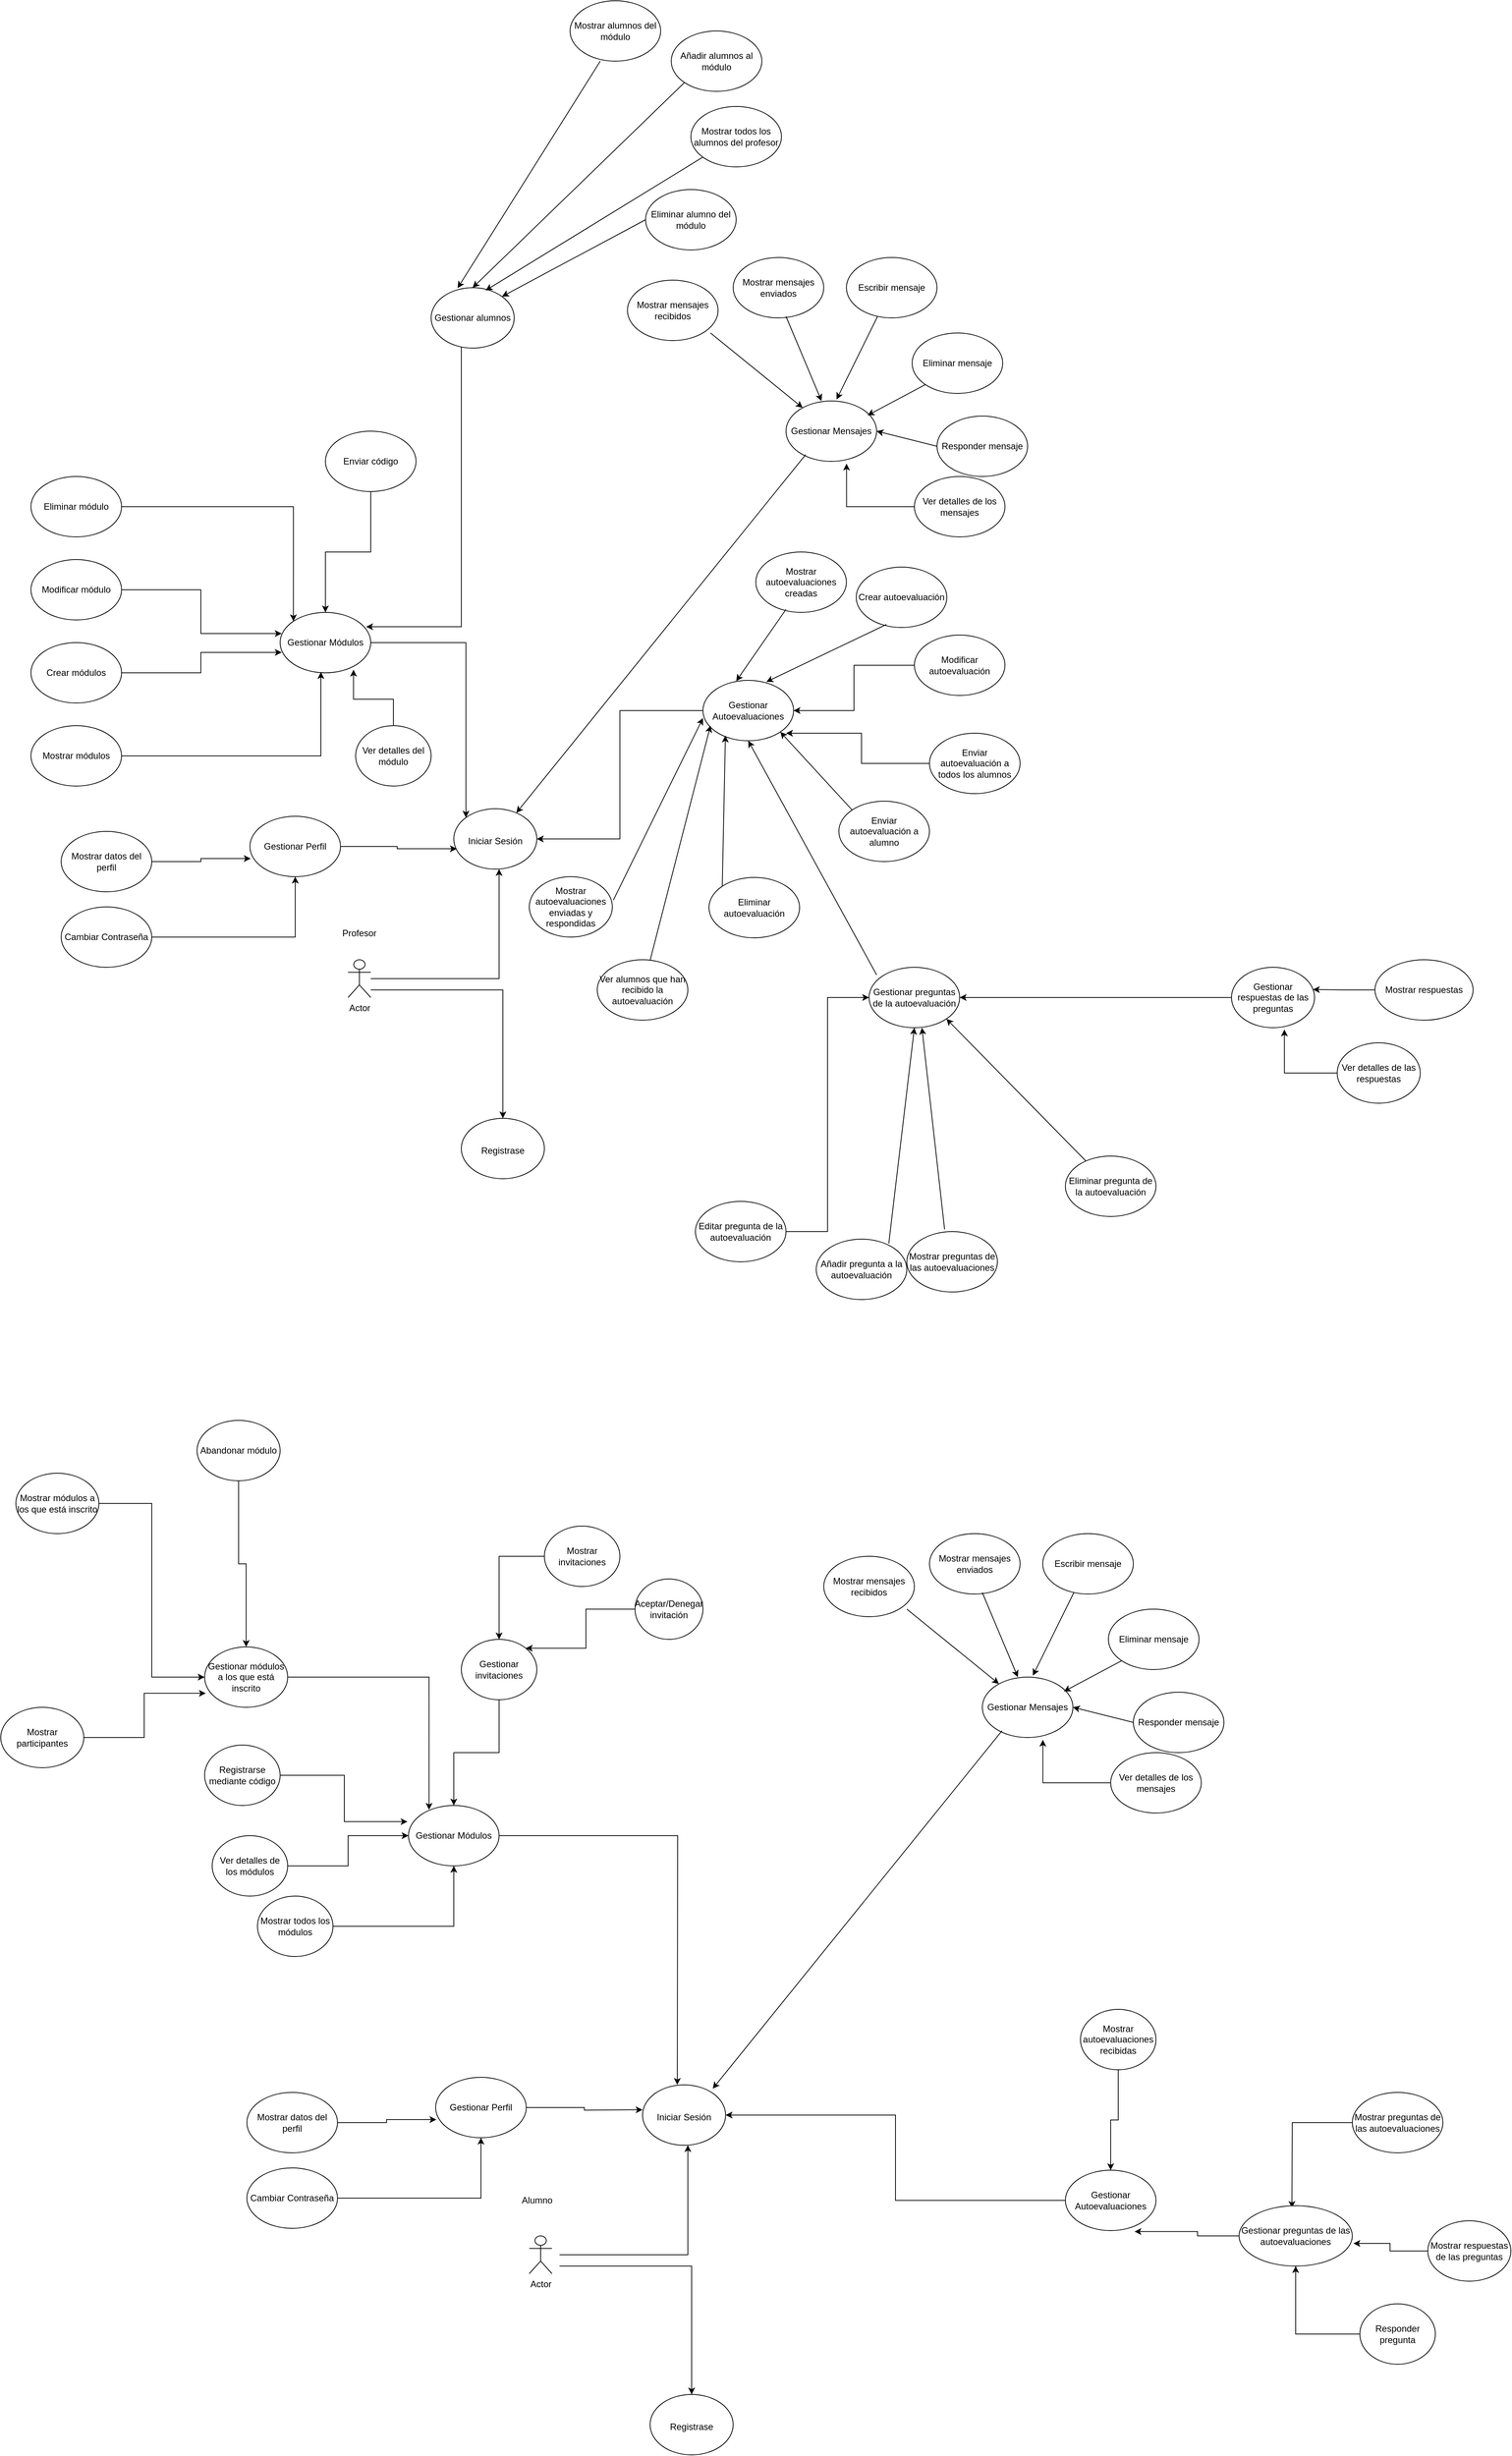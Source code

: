 <mxfile version="24.4.0" type="device">
  <diagram name="Página-1" id="wnYJ-wz7z2LEJy_tzY_x">
    <mxGraphModel dx="2827" dy="3332" grid="1" gridSize="10" guides="1" tooltips="1" connect="1" arrows="1" fold="1" page="1" pageScale="1" pageWidth="827" pageHeight="1169" math="0" shadow="0">
      <root>
        <mxCell id="0" />
        <mxCell id="1" parent="0" />
        <mxCell id="pSl_JSt68XNWuDzOh85v-12" value="" style="edgeStyle=orthogonalEdgeStyle;rounded=0;orthogonalLoop=1;jettySize=auto;html=1;" edge="1" parent="1" source="pSl_JSt68XNWuDzOh85v-1" target="pSl_JSt68XNWuDzOh85v-11">
          <mxGeometry relative="1" as="geometry">
            <Array as="points">
              <mxPoint x="285" y="370" />
            </Array>
          </mxGeometry>
        </mxCell>
        <mxCell id="pSl_JSt68XNWuDzOh85v-14" value="" style="edgeStyle=orthogonalEdgeStyle;rounded=0;orthogonalLoop=1;jettySize=auto;html=1;" edge="1" parent="1" source="pSl_JSt68XNWuDzOh85v-1" target="pSl_JSt68XNWuDzOh85v-13">
          <mxGeometry relative="1" as="geometry">
            <Array as="points">
              <mxPoint x="280" y="355" />
            </Array>
          </mxGeometry>
        </mxCell>
        <mxCell id="pSl_JSt68XNWuDzOh85v-1" value="Actor" style="shape=umlActor;verticalLabelPosition=bottom;verticalAlign=top;html=1;outlineConnect=0;movable=1;resizable=1;rotatable=1;deletable=1;editable=1;locked=0;connectable=1;" vertex="1" parent="1">
          <mxGeometry x="80" y="330" width="30" height="50" as="geometry" />
        </mxCell>
        <mxCell id="pSl_JSt68XNWuDzOh85v-8" value="Profesor" style="text;html=1;align=center;verticalAlign=middle;whiteSpace=wrap;rounded=0;" vertex="1" parent="1">
          <mxGeometry x="65" y="280" width="60" height="30" as="geometry" />
        </mxCell>
        <mxCell id="pSl_JSt68XNWuDzOh85v-11" value="&lt;div&gt;&lt;br&gt;&lt;/div&gt;&lt;div&gt;&lt;br&gt;&lt;/div&gt;Registrase" style="ellipse;whiteSpace=wrap;html=1;verticalAlign=top;resizable=1;" vertex="1" parent="1">
          <mxGeometry x="230" y="540" width="110" height="80" as="geometry" />
        </mxCell>
        <mxCell id="pSl_JSt68XNWuDzOh85v-13" value="&lt;div&gt;&lt;br&gt;&lt;/div&gt;&lt;div&gt;&lt;br&gt;&lt;/div&gt;Iniciar Sesión" style="ellipse;whiteSpace=wrap;html=1;verticalAlign=top;resizable=1;" vertex="1" parent="1">
          <mxGeometry x="220" y="130" width="110" height="80" as="geometry" />
        </mxCell>
        <mxCell id="pSl_JSt68XNWuDzOh85v-15" value="Gestionar Perfil" style="ellipse;whiteSpace=wrap;html=1;" vertex="1" parent="1">
          <mxGeometry x="-50" y="140" width="120" height="80" as="geometry" />
        </mxCell>
        <mxCell id="pSl_JSt68XNWuDzOh85v-16" style="edgeStyle=orthogonalEdgeStyle;rounded=0;orthogonalLoop=1;jettySize=auto;html=1;entryX=0.036;entryY=0.663;entryDx=0;entryDy=0;entryPerimeter=0;" edge="1" parent="1" source="pSl_JSt68XNWuDzOh85v-15" target="pSl_JSt68XNWuDzOh85v-13">
          <mxGeometry relative="1" as="geometry" />
        </mxCell>
        <mxCell id="pSl_JSt68XNWuDzOh85v-18" style="edgeStyle=orthogonalEdgeStyle;rounded=0;orthogonalLoop=1;jettySize=auto;html=1;entryX=0;entryY=0;entryDx=0;entryDy=0;" edge="1" parent="1" source="pSl_JSt68XNWuDzOh85v-17" target="pSl_JSt68XNWuDzOh85v-13">
          <mxGeometry relative="1" as="geometry" />
        </mxCell>
        <mxCell id="pSl_JSt68XNWuDzOh85v-17" value="Gestionar Módulos" style="ellipse;whiteSpace=wrap;html=1;" vertex="1" parent="1">
          <mxGeometry x="-10" y="-130" width="120" height="80" as="geometry" />
        </mxCell>
        <mxCell id="pSl_JSt68XNWuDzOh85v-19" value="Gestionar Mensajes" style="ellipse;whiteSpace=wrap;html=1;" vertex="1" parent="1">
          <mxGeometry x="660" y="-410" width="120" height="80" as="geometry" />
        </mxCell>
        <mxCell id="pSl_JSt68XNWuDzOh85v-22" style="edgeStyle=orthogonalEdgeStyle;rounded=0;orthogonalLoop=1;jettySize=auto;html=1;entryX=1;entryY=0.5;entryDx=0;entryDy=0;exitX=0;exitY=0.5;exitDx=0;exitDy=0;" edge="1" parent="1" source="pSl_JSt68XNWuDzOh85v-24" target="pSl_JSt68XNWuDzOh85v-13">
          <mxGeometry relative="1" as="geometry">
            <mxPoint x="540" y="5" as="sourcePoint" />
          </mxGeometry>
        </mxCell>
        <mxCell id="pSl_JSt68XNWuDzOh85v-24" value="Gestionar Autoevaluaciones" style="ellipse;whiteSpace=wrap;html=1;" vertex="1" parent="1">
          <mxGeometry x="550" y="-40" width="120" height="80" as="geometry" />
        </mxCell>
        <mxCell id="pSl_JSt68XNWuDzOh85v-26" style="edgeStyle=orthogonalEdgeStyle;rounded=0;orthogonalLoop=1;jettySize=auto;html=1;entryX=0.5;entryY=1;entryDx=0;entryDy=0;" edge="1" parent="1" source="pSl_JSt68XNWuDzOh85v-25" target="pSl_JSt68XNWuDzOh85v-15">
          <mxGeometry relative="1" as="geometry" />
        </mxCell>
        <mxCell id="pSl_JSt68XNWuDzOh85v-25" value="Cambiar Contraseña" style="ellipse;whiteSpace=wrap;html=1;" vertex="1" parent="1">
          <mxGeometry x="-300" y="260" width="120" height="80" as="geometry" />
        </mxCell>
        <mxCell id="pSl_JSt68XNWuDzOh85v-27" value="Mostrar módulos" style="ellipse;whiteSpace=wrap;html=1;" vertex="1" parent="1">
          <mxGeometry x="-340" y="20" width="120" height="80" as="geometry" />
        </mxCell>
        <mxCell id="pSl_JSt68XNWuDzOh85v-28" style="edgeStyle=orthogonalEdgeStyle;rounded=0;orthogonalLoop=1;jettySize=auto;html=1;entryX=0.45;entryY=0.988;entryDx=0;entryDy=0;entryPerimeter=0;" edge="1" parent="1" source="pSl_JSt68XNWuDzOh85v-27" target="pSl_JSt68XNWuDzOh85v-17">
          <mxGeometry relative="1" as="geometry" />
        </mxCell>
        <mxCell id="pSl_JSt68XNWuDzOh85v-29" value="Mostrar datos del perfil" style="ellipse;whiteSpace=wrap;html=1;" vertex="1" parent="1">
          <mxGeometry x="-300" y="160" width="120" height="80" as="geometry" />
        </mxCell>
        <mxCell id="pSl_JSt68XNWuDzOh85v-30" style="edgeStyle=orthogonalEdgeStyle;rounded=0;orthogonalLoop=1;jettySize=auto;html=1;entryX=0.008;entryY=0.7;entryDx=0;entryDy=0;entryPerimeter=0;" edge="1" parent="1" source="pSl_JSt68XNWuDzOh85v-29" target="pSl_JSt68XNWuDzOh85v-15">
          <mxGeometry relative="1" as="geometry" />
        </mxCell>
        <mxCell id="pSl_JSt68XNWuDzOh85v-31" value="Crear módulos" style="ellipse;whiteSpace=wrap;html=1;" vertex="1" parent="1">
          <mxGeometry x="-340" y="-90" width="120" height="80" as="geometry" />
        </mxCell>
        <mxCell id="pSl_JSt68XNWuDzOh85v-32" style="edgeStyle=orthogonalEdgeStyle;rounded=0;orthogonalLoop=1;jettySize=auto;html=1;entryX=0.017;entryY=0.663;entryDx=0;entryDy=0;entryPerimeter=0;" edge="1" parent="1" source="pSl_JSt68XNWuDzOh85v-31" target="pSl_JSt68XNWuDzOh85v-17">
          <mxGeometry relative="1" as="geometry" />
        </mxCell>
        <mxCell id="pSl_JSt68XNWuDzOh85v-33" value="Modificar módulo" style="ellipse;whiteSpace=wrap;html=1;" vertex="1" parent="1">
          <mxGeometry x="-340" y="-200" width="120" height="80" as="geometry" />
        </mxCell>
        <mxCell id="pSl_JSt68XNWuDzOh85v-34" style="edgeStyle=orthogonalEdgeStyle;rounded=0;orthogonalLoop=1;jettySize=auto;html=1;entryX=0.017;entryY=0.35;entryDx=0;entryDy=0;entryPerimeter=0;" edge="1" parent="1" source="pSl_JSt68XNWuDzOh85v-33" target="pSl_JSt68XNWuDzOh85v-17">
          <mxGeometry relative="1" as="geometry" />
        </mxCell>
        <mxCell id="pSl_JSt68XNWuDzOh85v-36" style="edgeStyle=orthogonalEdgeStyle;rounded=0;orthogonalLoop=1;jettySize=auto;html=1;entryX=0;entryY=0;entryDx=0;entryDy=0;" edge="1" parent="1" source="pSl_JSt68XNWuDzOh85v-35" target="pSl_JSt68XNWuDzOh85v-17">
          <mxGeometry relative="1" as="geometry" />
        </mxCell>
        <mxCell id="pSl_JSt68XNWuDzOh85v-35" value="Eliminar módulo" style="ellipse;whiteSpace=wrap;html=1;" vertex="1" parent="1">
          <mxGeometry x="-340" y="-310" width="120" height="80" as="geometry" />
        </mxCell>
        <mxCell id="pSl_JSt68XNWuDzOh85v-39" style="edgeStyle=orthogonalEdgeStyle;rounded=0;orthogonalLoop=1;jettySize=auto;html=1;" edge="1" parent="1" source="pSl_JSt68XNWuDzOh85v-37" target="pSl_JSt68XNWuDzOh85v-17">
          <mxGeometry relative="1" as="geometry" />
        </mxCell>
        <mxCell id="pSl_JSt68XNWuDzOh85v-37" value="Enviar código" style="ellipse;whiteSpace=wrap;html=1;" vertex="1" parent="1">
          <mxGeometry x="50" y="-370" width="120" height="80" as="geometry" />
        </mxCell>
        <mxCell id="pSl_JSt68XNWuDzOh85v-44" value="" style="endArrow=classic;html=1;rounded=0;exitX=0.217;exitY=0.888;exitDx=0;exitDy=0;exitPerimeter=0;" edge="1" parent="1" source="pSl_JSt68XNWuDzOh85v-19" target="pSl_JSt68XNWuDzOh85v-13">
          <mxGeometry width="50" height="50" relative="1" as="geometry">
            <mxPoint x="510" y="-210" as="sourcePoint" />
            <mxPoint x="560" y="-260" as="targetPoint" />
          </mxGeometry>
        </mxCell>
        <mxCell id="pSl_JSt68XNWuDzOh85v-50" value="Mostrar mensajes recibidos" style="ellipse;whiteSpace=wrap;html=1;" vertex="1" parent="1">
          <mxGeometry x="450" y="-570" width="120" height="80" as="geometry" />
        </mxCell>
        <mxCell id="pSl_JSt68XNWuDzOh85v-51" value="" style="endArrow=classic;html=1;rounded=0;exitX=0.917;exitY=0.875;exitDx=0;exitDy=0;exitPerimeter=0;" edge="1" parent="1" source="pSl_JSt68XNWuDzOh85v-50" target="pSl_JSt68XNWuDzOh85v-19">
          <mxGeometry width="50" height="50" relative="1" as="geometry">
            <mxPoint x="630" y="-420" as="sourcePoint" />
            <mxPoint x="680" y="-470" as="targetPoint" />
          </mxGeometry>
        </mxCell>
        <mxCell id="pSl_JSt68XNWuDzOh85v-52" value="Mostrar mensajes enviados" style="ellipse;whiteSpace=wrap;html=1;" vertex="1" parent="1">
          <mxGeometry x="590" y="-600" width="120" height="80" as="geometry" />
        </mxCell>
        <mxCell id="pSl_JSt68XNWuDzOh85v-53" value="" style="endArrow=classic;html=1;rounded=0;exitX=0.583;exitY=0.975;exitDx=0;exitDy=0;exitPerimeter=0;entryX=0.392;entryY=0;entryDx=0;entryDy=0;entryPerimeter=0;" edge="1" parent="1" source="pSl_JSt68XNWuDzOh85v-52" target="pSl_JSt68XNWuDzOh85v-19">
          <mxGeometry width="50" height="50" relative="1" as="geometry">
            <mxPoint x="680" y="-420" as="sourcePoint" />
            <mxPoint x="730" y="-470" as="targetPoint" />
          </mxGeometry>
        </mxCell>
        <mxCell id="pSl_JSt68XNWuDzOh85v-54" value="Escribir mensaje" style="ellipse;whiteSpace=wrap;html=1;" vertex="1" parent="1">
          <mxGeometry x="740" y="-600" width="120" height="80" as="geometry" />
        </mxCell>
        <mxCell id="pSl_JSt68XNWuDzOh85v-55" value="" style="endArrow=classic;html=1;rounded=0;entryX=0.558;entryY=-0.025;entryDx=0;entryDy=0;entryPerimeter=0;" edge="1" parent="1" source="pSl_JSt68XNWuDzOh85v-54" target="pSl_JSt68XNWuDzOh85v-19">
          <mxGeometry width="50" height="50" relative="1" as="geometry">
            <mxPoint x="750" y="-430" as="sourcePoint" />
            <mxPoint x="800" y="-480" as="targetPoint" />
          </mxGeometry>
        </mxCell>
        <mxCell id="pSl_JSt68XNWuDzOh85v-56" value="Eliminar mensaje" style="ellipse;whiteSpace=wrap;html=1;" vertex="1" parent="1">
          <mxGeometry x="827" y="-500" width="120" height="80" as="geometry" />
        </mxCell>
        <mxCell id="pSl_JSt68XNWuDzOh85v-57" value="" style="endArrow=classic;html=1;rounded=0;exitX=0;exitY=1;exitDx=0;exitDy=0;entryX=0.9;entryY=0.238;entryDx=0;entryDy=0;entryPerimeter=0;" edge="1" parent="1" source="pSl_JSt68XNWuDzOh85v-56" target="pSl_JSt68XNWuDzOh85v-19">
          <mxGeometry width="50" height="50" relative="1" as="geometry">
            <mxPoint x="820" y="-330" as="sourcePoint" />
            <mxPoint x="870" y="-380" as="targetPoint" />
          </mxGeometry>
        </mxCell>
        <mxCell id="pSl_JSt68XNWuDzOh85v-58" value="Responder mensaje" style="ellipse;whiteSpace=wrap;html=1;" vertex="1" parent="1">
          <mxGeometry x="860" y="-390" width="120" height="80" as="geometry" />
        </mxCell>
        <mxCell id="pSl_JSt68XNWuDzOh85v-59" value="" style="endArrow=classic;html=1;rounded=0;exitX=0;exitY=0.5;exitDx=0;exitDy=0;entryX=1;entryY=0.5;entryDx=0;entryDy=0;" edge="1" parent="1" source="pSl_JSt68XNWuDzOh85v-58" target="pSl_JSt68XNWuDzOh85v-19">
          <mxGeometry width="50" height="50" relative="1" as="geometry">
            <mxPoint x="780" y="-320" as="sourcePoint" />
            <mxPoint x="830" y="-370" as="targetPoint" />
          </mxGeometry>
        </mxCell>
        <mxCell id="pSl_JSt68XNWuDzOh85v-60" value="Mostrar autoevaluaciones creadas" style="ellipse;whiteSpace=wrap;html=1;" vertex="1" parent="1">
          <mxGeometry x="620" y="-210" width="120" height="80" as="geometry" />
        </mxCell>
        <mxCell id="pSl_JSt68XNWuDzOh85v-61" value="" style="endArrow=classic;html=1;rounded=0;exitX=0.333;exitY=0.95;exitDx=0;exitDy=0;exitPerimeter=0;entryX=0.367;entryY=0.013;entryDx=0;entryDy=0;entryPerimeter=0;" edge="1" parent="1" source="pSl_JSt68XNWuDzOh85v-60" target="pSl_JSt68XNWuDzOh85v-24">
          <mxGeometry width="50" height="50" relative="1" as="geometry">
            <mxPoint x="620" y="-40" as="sourcePoint" />
            <mxPoint x="670" y="-90" as="targetPoint" />
          </mxGeometry>
        </mxCell>
        <mxCell id="pSl_JSt68XNWuDzOh85v-62" value="Crear autoevaluación" style="ellipse;whiteSpace=wrap;html=1;" vertex="1" parent="1">
          <mxGeometry x="753" y="-190" width="120" height="80" as="geometry" />
        </mxCell>
        <mxCell id="pSl_JSt68XNWuDzOh85v-63" value="" style="endArrow=classic;html=1;rounded=0;exitX=0.333;exitY=0.95;exitDx=0;exitDy=0;exitPerimeter=0;entryX=0.7;entryY=0.025;entryDx=0;entryDy=0;entryPerimeter=0;" edge="1" parent="1" source="pSl_JSt68XNWuDzOh85v-62" target="pSl_JSt68XNWuDzOh85v-24">
          <mxGeometry width="50" height="50" relative="1" as="geometry">
            <mxPoint x="753" y="-20" as="sourcePoint" />
            <mxPoint x="727" y="-19" as="targetPoint" />
          </mxGeometry>
        </mxCell>
        <mxCell id="pSl_JSt68XNWuDzOh85v-81" style="edgeStyle=orthogonalEdgeStyle;rounded=0;orthogonalLoop=1;jettySize=auto;html=1;entryX=1;entryY=0.5;entryDx=0;entryDy=0;" edge="1" parent="1" source="pSl_JSt68XNWuDzOh85v-80" target="pSl_JSt68XNWuDzOh85v-24">
          <mxGeometry relative="1" as="geometry" />
        </mxCell>
        <mxCell id="pSl_JSt68XNWuDzOh85v-80" value="Modificar autoevaluación" style="ellipse;whiteSpace=wrap;html=1;" vertex="1" parent="1">
          <mxGeometry x="830" y="-100" width="120" height="80" as="geometry" />
        </mxCell>
        <mxCell id="pSl_JSt68XNWuDzOh85v-82" value="Enviar autoevaluación a todos los alumnos" style="ellipse;whiteSpace=wrap;html=1;" vertex="1" parent="1">
          <mxGeometry x="850" y="30" width="120" height="80" as="geometry" />
        </mxCell>
        <mxCell id="pSl_JSt68XNWuDzOh85v-83" style="edgeStyle=orthogonalEdgeStyle;rounded=0;orthogonalLoop=1;jettySize=auto;html=1;entryX=0.917;entryY=0.875;entryDx=0;entryDy=0;entryPerimeter=0;" edge="1" parent="1" source="pSl_JSt68XNWuDzOh85v-82" target="pSl_JSt68XNWuDzOh85v-24">
          <mxGeometry relative="1" as="geometry" />
        </mxCell>
        <mxCell id="pSl_JSt68XNWuDzOh85v-84" value="Enviar autoevaluación a alumno" style="ellipse;whiteSpace=wrap;html=1;" vertex="1" parent="1">
          <mxGeometry x="730" y="120" width="120" height="80" as="geometry" />
        </mxCell>
        <mxCell id="pSl_JSt68XNWuDzOh85v-85" value="" style="endArrow=classic;html=1;rounded=0;exitX=0;exitY=0;exitDx=0;exitDy=0;entryX=1;entryY=1;entryDx=0;entryDy=0;" edge="1" parent="1" source="pSl_JSt68XNWuDzOh85v-84" target="pSl_JSt68XNWuDzOh85v-24">
          <mxGeometry width="50" height="50" relative="1" as="geometry">
            <mxPoint x="630" y="110" as="sourcePoint" />
            <mxPoint x="680" y="60" as="targetPoint" />
          </mxGeometry>
        </mxCell>
        <mxCell id="pSl_JSt68XNWuDzOh85v-86" value="Eliminar autoevaluación" style="ellipse;whiteSpace=wrap;html=1;" vertex="1" parent="1">
          <mxGeometry x="558" y="221" width="120" height="80" as="geometry" />
        </mxCell>
        <mxCell id="pSl_JSt68XNWuDzOh85v-87" value="" style="endArrow=classic;html=1;rounded=0;exitX=0;exitY=0;exitDx=0;exitDy=0;entryX=0.248;entryY=0.914;entryDx=0;entryDy=0;entryPerimeter=0;" edge="1" parent="1" source="pSl_JSt68XNWuDzOh85v-86" target="pSl_JSt68XNWuDzOh85v-24">
          <mxGeometry width="50" height="50" relative="1" as="geometry">
            <mxPoint x="458" y="211" as="sourcePoint" />
            <mxPoint x="500" y="59" as="targetPoint" />
          </mxGeometry>
        </mxCell>
        <mxCell id="pSl_JSt68XNWuDzOh85v-88" value="Mostrar preguntas de las autoevaluaciones" style="ellipse;whiteSpace=wrap;html=1;" vertex="1" parent="1">
          <mxGeometry x="820" y="690" width="120" height="80" as="geometry" />
        </mxCell>
        <mxCell id="pSl_JSt68XNWuDzOh85v-89" value="" style="endArrow=classic;html=1;rounded=0;exitX=0.417;exitY=-0.037;exitDx=0;exitDy=0;exitPerimeter=0;" edge="1" parent="1" source="pSl_JSt68XNWuDzOh85v-88">
          <mxGeometry width="50" height="50" relative="1" as="geometry">
            <mxPoint x="790" y="470" as="sourcePoint" />
            <mxPoint x="840" y="420" as="targetPoint" />
          </mxGeometry>
        </mxCell>
        <mxCell id="pSl_JSt68XNWuDzOh85v-90" value="Añadir pregunta a la autoevaluación" style="ellipse;whiteSpace=wrap;html=1;" vertex="1" parent="1">
          <mxGeometry x="700" y="700" width="120" height="80" as="geometry" />
        </mxCell>
        <mxCell id="pSl_JSt68XNWuDzOh85v-91" value="" style="endArrow=classic;html=1;rounded=0;exitX=0.801;exitY=0.072;exitDx=0;exitDy=0;exitPerimeter=0;" edge="1" parent="1" source="pSl_JSt68XNWuDzOh85v-90">
          <mxGeometry width="50" height="50" relative="1" as="geometry">
            <mxPoint x="780" y="470" as="sourcePoint" />
            <mxPoint x="830" y="420" as="targetPoint" />
          </mxGeometry>
        </mxCell>
        <mxCell id="pSl_JSt68XNWuDzOh85v-95" style="edgeStyle=orthogonalEdgeStyle;rounded=0;orthogonalLoop=1;jettySize=auto;html=1;entryX=0;entryY=0.5;entryDx=0;entryDy=0;" edge="1" parent="1" source="pSl_JSt68XNWuDzOh85v-92" target="pSl_JSt68XNWuDzOh85v-93">
          <mxGeometry relative="1" as="geometry" />
        </mxCell>
        <mxCell id="pSl_JSt68XNWuDzOh85v-92" value="Editar pregunta de la autoevaluación" style="ellipse;whiteSpace=wrap;html=1;" vertex="1" parent="1">
          <mxGeometry x="540" y="650" width="120" height="80" as="geometry" />
        </mxCell>
        <mxCell id="pSl_JSt68XNWuDzOh85v-93" value="Gestionar preguntas de la autoevaluación" style="ellipse;whiteSpace=wrap;html=1;" vertex="1" parent="1">
          <mxGeometry x="770" y="340" width="120" height="80" as="geometry" />
        </mxCell>
        <mxCell id="pSl_JSt68XNWuDzOh85v-94" value="" style="endArrow=classic;html=1;rounded=0;entryX=0.5;entryY=1;entryDx=0;entryDy=0;exitX=0.083;exitY=0.125;exitDx=0;exitDy=0;exitPerimeter=0;" edge="1" parent="1" source="pSl_JSt68XNWuDzOh85v-93" target="pSl_JSt68XNWuDzOh85v-24">
          <mxGeometry width="50" height="50" relative="1" as="geometry">
            <mxPoint x="620" y="200" as="sourcePoint" />
            <mxPoint x="620" y="70" as="targetPoint" />
          </mxGeometry>
        </mxCell>
        <mxCell id="pSl_JSt68XNWuDzOh85v-96" value="Eliminar pregunta de la autoevaluación" style="ellipse;whiteSpace=wrap;html=1;" vertex="1" parent="1">
          <mxGeometry x="1030" y="590" width="120" height="80" as="geometry" />
        </mxCell>
        <mxCell id="pSl_JSt68XNWuDzOh85v-97" value="" style="endArrow=classic;html=1;rounded=0;entryX=1;entryY=1;entryDx=0;entryDy=0;" edge="1" parent="1" source="pSl_JSt68XNWuDzOh85v-96" target="pSl_JSt68XNWuDzOh85v-93">
          <mxGeometry width="50" height="50" relative="1" as="geometry">
            <mxPoint x="960" y="530" as="sourcePoint" />
            <mxPoint x="1010" y="480" as="targetPoint" />
          </mxGeometry>
        </mxCell>
        <mxCell id="pSl_JSt68XNWuDzOh85v-98" value="Gestionar alumnos" style="ellipse;whiteSpace=wrap;html=1;" vertex="1" parent="1">
          <mxGeometry x="190" y="-560" width="110" height="80" as="geometry" />
        </mxCell>
        <mxCell id="pSl_JSt68XNWuDzOh85v-99" value="Mostrar alumnos del módulo" style="ellipse;whiteSpace=wrap;html=1;" vertex="1" parent="1">
          <mxGeometry x="374" y="-940" width="120" height="80" as="geometry" />
        </mxCell>
        <mxCell id="pSl_JSt68XNWuDzOh85v-100" value="" style="endArrow=classic;html=1;rounded=0;entryX=0.319;entryY=0.007;entryDx=0;entryDy=0;entryPerimeter=0;" edge="1" parent="1" target="pSl_JSt68XNWuDzOh85v-98">
          <mxGeometry width="50" height="50" relative="1" as="geometry">
            <mxPoint x="414" y="-860" as="sourcePoint" />
            <mxPoint x="220" y="-672" as="targetPoint" />
          </mxGeometry>
        </mxCell>
        <mxCell id="pSl_JSt68XNWuDzOh85v-101" value="Añadir alumnos al módulo" style="ellipse;whiteSpace=wrap;html=1;" vertex="1" parent="1">
          <mxGeometry x="508" y="-900" width="120" height="80" as="geometry" />
        </mxCell>
        <mxCell id="pSl_JSt68XNWuDzOh85v-102" value="" style="endArrow=classic;html=1;rounded=0;exitX=0;exitY=1;exitDx=0;exitDy=0;entryX=0.5;entryY=0;entryDx=0;entryDy=0;" edge="1" parent="1" source="pSl_JSt68XNWuDzOh85v-101" target="pSl_JSt68XNWuDzOh85v-98">
          <mxGeometry width="50" height="50" relative="1" as="geometry">
            <mxPoint x="274" y="-670" as="sourcePoint" />
            <mxPoint x="238" y="-665" as="targetPoint" />
          </mxGeometry>
        </mxCell>
        <mxCell id="pSl_JSt68XNWuDzOh85v-103" value="Mostrar todos los alumnos del profesor" style="ellipse;whiteSpace=wrap;html=1;" vertex="1" parent="1">
          <mxGeometry x="534" y="-800" width="120" height="80" as="geometry" />
        </mxCell>
        <mxCell id="pSl_JSt68XNWuDzOh85v-104" value="" style="endArrow=classic;html=1;rounded=0;entryX=0.656;entryY=0.046;entryDx=0;entryDy=0;entryPerimeter=0;" edge="1" parent="1" source="pSl_JSt68XNWuDzOh85v-103" target="pSl_JSt68XNWuDzOh85v-98">
          <mxGeometry width="50" height="50" relative="1" as="geometry">
            <mxPoint x="364" y="-640" as="sourcePoint" />
            <mxPoint x="261" y="-650" as="targetPoint" />
          </mxGeometry>
        </mxCell>
        <mxCell id="pSl_JSt68XNWuDzOh85v-105" value="Eliminar alumno del módulo" style="ellipse;whiteSpace=wrap;html=1;" vertex="1" parent="1">
          <mxGeometry x="474" y="-690" width="120" height="80" as="geometry" />
        </mxCell>
        <mxCell id="pSl_JSt68XNWuDzOh85v-106" value="" style="endArrow=classic;html=1;rounded=0;exitX=0;exitY=0.5;exitDx=0;exitDy=0;entryX=1;entryY=0;entryDx=0;entryDy=0;" edge="1" parent="1" source="pSl_JSt68XNWuDzOh85v-105" target="pSl_JSt68XNWuDzOh85v-98">
          <mxGeometry width="50" height="50" relative="1" as="geometry">
            <mxPoint x="384" y="-640" as="sourcePoint" />
            <mxPoint x="263" y="-638" as="targetPoint" />
          </mxGeometry>
        </mxCell>
        <mxCell id="pSl_JSt68XNWuDzOh85v-107" style="edgeStyle=orthogonalEdgeStyle;rounded=0;orthogonalLoop=1;jettySize=auto;html=1;entryX=0.95;entryY=0.237;entryDx=0;entryDy=0;entryPerimeter=0;" edge="1" parent="1" source="pSl_JSt68XNWuDzOh85v-98" target="pSl_JSt68XNWuDzOh85v-17">
          <mxGeometry relative="1" as="geometry">
            <Array as="points">
              <mxPoint x="230" y="-111" />
            </Array>
          </mxGeometry>
        </mxCell>
        <mxCell id="pSl_JSt68XNWuDzOh85v-109" style="edgeStyle=orthogonalEdgeStyle;rounded=0;orthogonalLoop=1;jettySize=auto;html=1;entryX=1;entryY=0.5;entryDx=0;entryDy=0;" edge="1" parent="1" source="pSl_JSt68XNWuDzOh85v-108" target="pSl_JSt68XNWuDzOh85v-93">
          <mxGeometry relative="1" as="geometry" />
        </mxCell>
        <mxCell id="pSl_JSt68XNWuDzOh85v-108" value="Gestionar respuestas de las preguntas" style="ellipse;whiteSpace=wrap;html=1;" vertex="1" parent="1">
          <mxGeometry x="1250" y="340" width="110" height="80" as="geometry" />
        </mxCell>
        <mxCell id="pSl_JSt68XNWuDzOh85v-112" value="Ver alumnos que han recibido la autoevaluación" style="ellipse;whiteSpace=wrap;html=1;" vertex="1" parent="1">
          <mxGeometry x="410" y="330" width="120" height="80" as="geometry" />
        </mxCell>
        <mxCell id="pSl_JSt68XNWuDzOh85v-113" value="" style="endArrow=classic;html=1;rounded=0;entryX=0.083;entryY=0.75;entryDx=0;entryDy=0;entryPerimeter=0;" edge="1" parent="1" source="pSl_JSt68XNWuDzOh85v-112" target="pSl_JSt68XNWuDzOh85v-24">
          <mxGeometry width="50" height="50" relative="1" as="geometry">
            <mxPoint x="250" y="150" as="sourcePoint" />
            <mxPoint x="242" y="49" as="targetPoint" />
          </mxGeometry>
        </mxCell>
        <mxCell id="pSl_JSt68XNWuDzOh85v-114" value="Mostrar autoevaluaciones enviadas y respondidas" style="ellipse;whiteSpace=wrap;html=1;" vertex="1" parent="1">
          <mxGeometry x="320" y="220" width="110" height="80" as="geometry" />
        </mxCell>
        <mxCell id="pSl_JSt68XNWuDzOh85v-115" value="" style="endArrow=classic;html=1;rounded=0;exitX=1.012;exitY=0.388;exitDx=0;exitDy=0;exitPerimeter=0;" edge="1" parent="1" source="pSl_JSt68XNWuDzOh85v-114">
          <mxGeometry width="50" height="50" relative="1" as="geometry">
            <mxPoint x="500" y="60" as="sourcePoint" />
            <mxPoint x="550" y="10" as="targetPoint" />
          </mxGeometry>
        </mxCell>
        <mxCell id="pSl_JSt68XNWuDzOh85v-116" value="Mostrar respuestas" style="ellipse;whiteSpace=wrap;html=1;" vertex="1" parent="1">
          <mxGeometry x="1440" y="330" width="130" height="80" as="geometry" />
        </mxCell>
        <mxCell id="pSl_JSt68XNWuDzOh85v-117" style="edgeStyle=orthogonalEdgeStyle;rounded=0;orthogonalLoop=1;jettySize=auto;html=1;entryX=0.98;entryY=0.368;entryDx=0;entryDy=0;entryPerimeter=0;" edge="1" parent="1" source="pSl_JSt68XNWuDzOh85v-116" target="pSl_JSt68XNWuDzOh85v-108">
          <mxGeometry relative="1" as="geometry" />
        </mxCell>
        <mxCell id="pSl_JSt68XNWuDzOh85v-118" value="Ver detalles de las respuestas" style="ellipse;whiteSpace=wrap;html=1;" vertex="1" parent="1">
          <mxGeometry x="1390" y="440" width="110" height="80" as="geometry" />
        </mxCell>
        <mxCell id="pSl_JSt68XNWuDzOh85v-119" style="edgeStyle=orthogonalEdgeStyle;rounded=0;orthogonalLoop=1;jettySize=auto;html=1;entryX=0.637;entryY=1.03;entryDx=0;entryDy=0;entryPerimeter=0;" edge="1" parent="1" source="pSl_JSt68XNWuDzOh85v-118" target="pSl_JSt68XNWuDzOh85v-108">
          <mxGeometry relative="1" as="geometry" />
        </mxCell>
        <mxCell id="pSl_JSt68XNWuDzOh85v-120" value="Ver detalles de los mensajes" style="ellipse;whiteSpace=wrap;html=1;" vertex="1" parent="1">
          <mxGeometry x="830" y="-310" width="120" height="80" as="geometry" />
        </mxCell>
        <mxCell id="pSl_JSt68XNWuDzOh85v-121" style="edgeStyle=orthogonalEdgeStyle;rounded=0;orthogonalLoop=1;jettySize=auto;html=1;entryX=0.668;entryY=1.037;entryDx=0;entryDy=0;entryPerimeter=0;" edge="1" parent="1" source="pSl_JSt68XNWuDzOh85v-120" target="pSl_JSt68XNWuDzOh85v-19">
          <mxGeometry relative="1" as="geometry" />
        </mxCell>
        <mxCell id="pSl_JSt68XNWuDzOh85v-122" value="Ver detalles del módulo" style="ellipse;whiteSpace=wrap;html=1;" vertex="1" parent="1">
          <mxGeometry x="90" y="20" width="100" height="80" as="geometry" />
        </mxCell>
        <mxCell id="pSl_JSt68XNWuDzOh85v-123" style="edgeStyle=orthogonalEdgeStyle;rounded=0;orthogonalLoop=1;jettySize=auto;html=1;entryX=0.81;entryY=0.949;entryDx=0;entryDy=0;entryPerimeter=0;" edge="1" parent="1" source="pSl_JSt68XNWuDzOh85v-122" target="pSl_JSt68XNWuDzOh85v-17">
          <mxGeometry relative="1" as="geometry" />
        </mxCell>
        <mxCell id="pSl_JSt68XNWuDzOh85v-124" value="Actor" style="shape=umlActor;verticalLabelPosition=bottom;verticalAlign=top;html=1;outlineConnect=0;movable=1;resizable=1;rotatable=1;deletable=1;editable=1;locked=0;connectable=1;" vertex="1" parent="1">
          <mxGeometry x="320" y="2020" width="30" height="50" as="geometry" />
        </mxCell>
        <mxCell id="pSl_JSt68XNWuDzOh85v-125" value="Alumno" style="text;html=1;align=center;verticalAlign=middle;resizable=0;points=[];autosize=1;strokeColor=none;fillColor=none;" vertex="1" parent="1">
          <mxGeometry x="300" y="1958" width="60" height="30" as="geometry" />
        </mxCell>
        <mxCell id="pSl_JSt68XNWuDzOh85v-126" value="" style="edgeStyle=orthogonalEdgeStyle;rounded=0;orthogonalLoop=1;jettySize=auto;html=1;" edge="1" parent="1" target="pSl_JSt68XNWuDzOh85v-128">
          <mxGeometry relative="1" as="geometry">
            <mxPoint x="360" y="2060" as="sourcePoint" />
            <Array as="points">
              <mxPoint x="535" y="2060" />
            </Array>
          </mxGeometry>
        </mxCell>
        <mxCell id="pSl_JSt68XNWuDzOh85v-127" value="" style="edgeStyle=orthogonalEdgeStyle;rounded=0;orthogonalLoop=1;jettySize=auto;html=1;" edge="1" parent="1" target="pSl_JSt68XNWuDzOh85v-129">
          <mxGeometry relative="1" as="geometry">
            <mxPoint x="360" y="2045" as="sourcePoint" />
            <Array as="points">
              <mxPoint x="530" y="2045" />
            </Array>
          </mxGeometry>
        </mxCell>
        <mxCell id="pSl_JSt68XNWuDzOh85v-128" value="&lt;div&gt;&lt;br&gt;&lt;/div&gt;&lt;div&gt;&lt;br&gt;&lt;/div&gt;Registrase" style="ellipse;whiteSpace=wrap;html=1;verticalAlign=top;resizable=1;" vertex="1" parent="1">
          <mxGeometry x="480" y="2230" width="110" height="80" as="geometry" />
        </mxCell>
        <mxCell id="pSl_JSt68XNWuDzOh85v-129" value="&lt;div&gt;&lt;br&gt;&lt;/div&gt;&lt;div&gt;&lt;br&gt;&lt;/div&gt;Iniciar Sesión" style="ellipse;whiteSpace=wrap;html=1;verticalAlign=top;resizable=1;" vertex="1" parent="1">
          <mxGeometry x="470" y="1820" width="110" height="80" as="geometry" />
        </mxCell>
        <mxCell id="pSl_JSt68XNWuDzOh85v-130" value="Gestionar Perfil" style="ellipse;whiteSpace=wrap;html=1;" vertex="1" parent="1">
          <mxGeometry x="196" y="1810" width="120" height="80" as="geometry" />
        </mxCell>
        <mxCell id="pSl_JSt68XNWuDzOh85v-131" style="edgeStyle=orthogonalEdgeStyle;rounded=0;orthogonalLoop=1;jettySize=auto;html=1;entryX=0.036;entryY=0.663;entryDx=0;entryDy=0;entryPerimeter=0;" edge="1" parent="1" source="pSl_JSt68XNWuDzOh85v-130">
          <mxGeometry relative="1" as="geometry">
            <mxPoint x="470" y="1853" as="targetPoint" />
          </mxGeometry>
        </mxCell>
        <mxCell id="pSl_JSt68XNWuDzOh85v-132" style="edgeStyle=orthogonalEdgeStyle;rounded=0;orthogonalLoop=1;jettySize=auto;html=1;entryX=0.5;entryY=1;entryDx=0;entryDy=0;" edge="1" parent="1" source="pSl_JSt68XNWuDzOh85v-133" target="pSl_JSt68XNWuDzOh85v-130">
          <mxGeometry relative="1" as="geometry" />
        </mxCell>
        <mxCell id="pSl_JSt68XNWuDzOh85v-133" value="Cambiar Contraseña" style="ellipse;whiteSpace=wrap;html=1;" vertex="1" parent="1">
          <mxGeometry x="-54" y="1930" width="120" height="80" as="geometry" />
        </mxCell>
        <mxCell id="pSl_JSt68XNWuDzOh85v-134" value="Mostrar datos del perfil" style="ellipse;whiteSpace=wrap;html=1;" vertex="1" parent="1">
          <mxGeometry x="-54" y="1830" width="120" height="80" as="geometry" />
        </mxCell>
        <mxCell id="pSl_JSt68XNWuDzOh85v-135" style="edgeStyle=orthogonalEdgeStyle;rounded=0;orthogonalLoop=1;jettySize=auto;html=1;entryX=0.008;entryY=0.7;entryDx=0;entryDy=0;entryPerimeter=0;" edge="1" parent="1" source="pSl_JSt68XNWuDzOh85v-134" target="pSl_JSt68XNWuDzOh85v-130">
          <mxGeometry relative="1" as="geometry" />
        </mxCell>
        <mxCell id="pSl_JSt68XNWuDzOh85v-138" value="Gestionar Mensajes" style="ellipse;whiteSpace=wrap;html=1;" vertex="1" parent="1">
          <mxGeometry x="920" y="1280" width="120" height="80" as="geometry" />
        </mxCell>
        <mxCell id="pSl_JSt68XNWuDzOh85v-139" value="" style="endArrow=classic;html=1;rounded=0;exitX=0.217;exitY=0.888;exitDx=0;exitDy=0;exitPerimeter=0;" edge="1" parent="1" source="pSl_JSt68XNWuDzOh85v-138">
          <mxGeometry width="50" height="50" relative="1" as="geometry">
            <mxPoint x="770" y="1480" as="sourcePoint" />
            <mxPoint x="563" y="1825" as="targetPoint" />
          </mxGeometry>
        </mxCell>
        <mxCell id="pSl_JSt68XNWuDzOh85v-140" value="Mostrar mensajes recibidos" style="ellipse;whiteSpace=wrap;html=1;" vertex="1" parent="1">
          <mxGeometry x="710" y="1120" width="120" height="80" as="geometry" />
        </mxCell>
        <mxCell id="pSl_JSt68XNWuDzOh85v-141" value="" style="endArrow=classic;html=1;rounded=0;exitX=0.917;exitY=0.875;exitDx=0;exitDy=0;exitPerimeter=0;" edge="1" parent="1" source="pSl_JSt68XNWuDzOh85v-140" target="pSl_JSt68XNWuDzOh85v-138">
          <mxGeometry width="50" height="50" relative="1" as="geometry">
            <mxPoint x="890" y="1270" as="sourcePoint" />
            <mxPoint x="940" y="1220" as="targetPoint" />
          </mxGeometry>
        </mxCell>
        <mxCell id="pSl_JSt68XNWuDzOh85v-142" value="Mostrar mensajes enviados" style="ellipse;whiteSpace=wrap;html=1;" vertex="1" parent="1">
          <mxGeometry x="850" y="1090" width="120" height="80" as="geometry" />
        </mxCell>
        <mxCell id="pSl_JSt68XNWuDzOh85v-143" value="" style="endArrow=classic;html=1;rounded=0;exitX=0.583;exitY=0.975;exitDx=0;exitDy=0;exitPerimeter=0;entryX=0.392;entryY=0;entryDx=0;entryDy=0;entryPerimeter=0;" edge="1" parent="1" source="pSl_JSt68XNWuDzOh85v-142" target="pSl_JSt68XNWuDzOh85v-138">
          <mxGeometry width="50" height="50" relative="1" as="geometry">
            <mxPoint x="940" y="1270" as="sourcePoint" />
            <mxPoint x="990" y="1220" as="targetPoint" />
          </mxGeometry>
        </mxCell>
        <mxCell id="pSl_JSt68XNWuDzOh85v-144" value="Escribir mensaje" style="ellipse;whiteSpace=wrap;html=1;" vertex="1" parent="1">
          <mxGeometry x="1000" y="1090" width="120" height="80" as="geometry" />
        </mxCell>
        <mxCell id="pSl_JSt68XNWuDzOh85v-145" value="" style="endArrow=classic;html=1;rounded=0;entryX=0.558;entryY=-0.025;entryDx=0;entryDy=0;entryPerimeter=0;" edge="1" parent="1" source="pSl_JSt68XNWuDzOh85v-144" target="pSl_JSt68XNWuDzOh85v-138">
          <mxGeometry width="50" height="50" relative="1" as="geometry">
            <mxPoint x="1010" y="1260" as="sourcePoint" />
            <mxPoint x="1060" y="1210" as="targetPoint" />
          </mxGeometry>
        </mxCell>
        <mxCell id="pSl_JSt68XNWuDzOh85v-146" value="Eliminar mensaje" style="ellipse;whiteSpace=wrap;html=1;" vertex="1" parent="1">
          <mxGeometry x="1087" y="1190" width="120" height="80" as="geometry" />
        </mxCell>
        <mxCell id="pSl_JSt68XNWuDzOh85v-147" value="" style="endArrow=classic;html=1;rounded=0;exitX=0;exitY=1;exitDx=0;exitDy=0;entryX=0.9;entryY=0.238;entryDx=0;entryDy=0;entryPerimeter=0;" edge="1" parent="1" source="pSl_JSt68XNWuDzOh85v-146" target="pSl_JSt68XNWuDzOh85v-138">
          <mxGeometry width="50" height="50" relative="1" as="geometry">
            <mxPoint x="1080" y="1360" as="sourcePoint" />
            <mxPoint x="1130" y="1310" as="targetPoint" />
          </mxGeometry>
        </mxCell>
        <mxCell id="pSl_JSt68XNWuDzOh85v-148" value="Responder mensaje" style="ellipse;whiteSpace=wrap;html=1;" vertex="1" parent="1">
          <mxGeometry x="1120" y="1300" width="120" height="80" as="geometry" />
        </mxCell>
        <mxCell id="pSl_JSt68XNWuDzOh85v-149" value="" style="endArrow=classic;html=1;rounded=0;exitX=0;exitY=0.5;exitDx=0;exitDy=0;entryX=1;entryY=0.5;entryDx=0;entryDy=0;" edge="1" parent="1" source="pSl_JSt68XNWuDzOh85v-148" target="pSl_JSt68XNWuDzOh85v-138">
          <mxGeometry width="50" height="50" relative="1" as="geometry">
            <mxPoint x="1040" y="1370" as="sourcePoint" />
            <mxPoint x="1090" y="1320" as="targetPoint" />
          </mxGeometry>
        </mxCell>
        <mxCell id="pSl_JSt68XNWuDzOh85v-150" value="Ver detalles de los mensajes" style="ellipse;whiteSpace=wrap;html=1;" vertex="1" parent="1">
          <mxGeometry x="1090" y="1380" width="120" height="80" as="geometry" />
        </mxCell>
        <mxCell id="pSl_JSt68XNWuDzOh85v-151" style="edgeStyle=orthogonalEdgeStyle;rounded=0;orthogonalLoop=1;jettySize=auto;html=1;entryX=0.668;entryY=1.037;entryDx=0;entryDy=0;entryPerimeter=0;" edge="1" parent="1" source="pSl_JSt68XNWuDzOh85v-150" target="pSl_JSt68XNWuDzOh85v-138">
          <mxGeometry relative="1" as="geometry" />
        </mxCell>
        <mxCell id="pSl_JSt68XNWuDzOh85v-152" style="edgeStyle=orthogonalEdgeStyle;rounded=0;orthogonalLoop=1;jettySize=auto;html=1;entryX=0;entryY=0;entryDx=0;entryDy=0;" edge="1" parent="1" source="pSl_JSt68XNWuDzOh85v-153">
          <mxGeometry relative="1" as="geometry">
            <mxPoint x="516" y="1820" as="targetPoint" />
          </mxGeometry>
        </mxCell>
        <mxCell id="pSl_JSt68XNWuDzOh85v-153" value="Gestionar Módulos" style="ellipse;whiteSpace=wrap;html=1;" vertex="1" parent="1">
          <mxGeometry x="160" y="1450" width="120" height="80" as="geometry" />
        </mxCell>
        <mxCell id="pSl_JSt68XNWuDzOh85v-154" style="edgeStyle=orthogonalEdgeStyle;rounded=0;orthogonalLoop=1;jettySize=auto;html=1;entryX=1;entryY=0.5;entryDx=0;entryDy=0;exitX=0;exitY=0.5;exitDx=0;exitDy=0;" edge="1" parent="1" source="pSl_JSt68XNWuDzOh85v-155" target="pSl_JSt68XNWuDzOh85v-129">
          <mxGeometry relative="1" as="geometry">
            <mxPoint x="960" y="1775" as="sourcePoint" />
            <mxPoint x="750" y="1940" as="targetPoint" />
          </mxGeometry>
        </mxCell>
        <mxCell id="pSl_JSt68XNWuDzOh85v-155" value="Gestionar Autoevaluaciones" style="ellipse;whiteSpace=wrap;html=1;" vertex="1" parent="1">
          <mxGeometry x="1030" y="1933" width="120" height="80" as="geometry" />
        </mxCell>
        <mxCell id="pSl_JSt68XNWuDzOh85v-157" style="edgeStyle=orthogonalEdgeStyle;rounded=0;orthogonalLoop=1;jettySize=auto;html=1;entryX=0.5;entryY=1;entryDx=0;entryDy=0;" edge="1" parent="1" source="pSl_JSt68XNWuDzOh85v-156" target="pSl_JSt68XNWuDzOh85v-153">
          <mxGeometry relative="1" as="geometry" />
        </mxCell>
        <mxCell id="pSl_JSt68XNWuDzOh85v-156" value="Mostrar todos los módulos" style="ellipse;whiteSpace=wrap;html=1;" vertex="1" parent="1">
          <mxGeometry x="-40" y="1570" width="100" height="80" as="geometry" />
        </mxCell>
        <mxCell id="pSl_JSt68XNWuDzOh85v-159" style="edgeStyle=orthogonalEdgeStyle;rounded=0;orthogonalLoop=1;jettySize=auto;html=1;entryX=0;entryY=0.5;entryDx=0;entryDy=0;" edge="1" parent="1" source="pSl_JSt68XNWuDzOh85v-158" target="pSl_JSt68XNWuDzOh85v-153">
          <mxGeometry relative="1" as="geometry" />
        </mxCell>
        <mxCell id="pSl_JSt68XNWuDzOh85v-158" value="Ver detalles de los módulos" style="ellipse;whiteSpace=wrap;html=1;" vertex="1" parent="1">
          <mxGeometry x="-100" y="1490" width="100" height="80" as="geometry" />
        </mxCell>
        <mxCell id="pSl_JSt68XNWuDzOh85v-160" value="Registrarse mediante código" style="ellipse;whiteSpace=wrap;html=1;" vertex="1" parent="1">
          <mxGeometry x="-110" y="1370" width="100" height="80" as="geometry" />
        </mxCell>
        <mxCell id="pSl_JSt68XNWuDzOh85v-161" style="edgeStyle=orthogonalEdgeStyle;rounded=0;orthogonalLoop=1;jettySize=auto;html=1;entryX=-0.011;entryY=0.268;entryDx=0;entryDy=0;entryPerimeter=0;" edge="1" parent="1" source="pSl_JSt68XNWuDzOh85v-160" target="pSl_JSt68XNWuDzOh85v-153">
          <mxGeometry relative="1" as="geometry" />
        </mxCell>
        <mxCell id="pSl_JSt68XNWuDzOh85v-163" style="edgeStyle=orthogonalEdgeStyle;rounded=0;orthogonalLoop=1;jettySize=auto;html=1;entryX=0;entryY=0.5;entryDx=0;entryDy=0;" edge="1" parent="1" source="pSl_JSt68XNWuDzOh85v-162" target="pSl_JSt68XNWuDzOh85v-166">
          <mxGeometry relative="1" as="geometry">
            <mxPoint x="-142.426" y="1241.716" as="targetPoint" />
          </mxGeometry>
        </mxCell>
        <mxCell id="pSl_JSt68XNWuDzOh85v-162" value="Mostrar módulos a los que está inscrito" style="ellipse;whiteSpace=wrap;html=1;" vertex="1" parent="1">
          <mxGeometry x="-360" y="1010" width="110" height="80" as="geometry" />
        </mxCell>
        <mxCell id="pSl_JSt68XNWuDzOh85v-165" style="edgeStyle=orthogonalEdgeStyle;rounded=0;orthogonalLoop=1;jettySize=auto;html=1;" edge="1" parent="1" source="pSl_JSt68XNWuDzOh85v-164" target="pSl_JSt68XNWuDzOh85v-166">
          <mxGeometry relative="1" as="geometry">
            <mxPoint x="-100" y="1230.0" as="targetPoint" />
          </mxGeometry>
        </mxCell>
        <mxCell id="pSl_JSt68XNWuDzOh85v-164" value="Abandonar módulo" style="ellipse;whiteSpace=wrap;html=1;" vertex="1" parent="1">
          <mxGeometry x="-120" y="940" width="110" height="80" as="geometry" />
        </mxCell>
        <mxCell id="pSl_JSt68XNWuDzOh85v-166" value="Gestionar módulos a los que está inscrito" style="ellipse;whiteSpace=wrap;html=1;" vertex="1" parent="1">
          <mxGeometry x="-110" y="1240" width="110" height="80" as="geometry" />
        </mxCell>
        <mxCell id="pSl_JSt68XNWuDzOh85v-167" style="edgeStyle=orthogonalEdgeStyle;rounded=0;orthogonalLoop=1;jettySize=auto;html=1;entryX=0.227;entryY=0.071;entryDx=0;entryDy=0;entryPerimeter=0;" edge="1" parent="1" source="pSl_JSt68XNWuDzOh85v-166" target="pSl_JSt68XNWuDzOh85v-153">
          <mxGeometry relative="1" as="geometry" />
        </mxCell>
        <mxCell id="pSl_JSt68XNWuDzOh85v-168" value="Mostrar participantes" style="ellipse;whiteSpace=wrap;html=1;" vertex="1" parent="1">
          <mxGeometry x="-380" y="1320" width="110" height="80" as="geometry" />
        </mxCell>
        <mxCell id="pSl_JSt68XNWuDzOh85v-169" style="edgeStyle=orthogonalEdgeStyle;rounded=0;orthogonalLoop=1;jettySize=auto;html=1;entryX=0.014;entryY=0.768;entryDx=0;entryDy=0;entryPerimeter=0;" edge="1" parent="1" source="pSl_JSt68XNWuDzOh85v-168" target="pSl_JSt68XNWuDzOh85v-166">
          <mxGeometry relative="1" as="geometry" />
        </mxCell>
        <mxCell id="pSl_JSt68XNWuDzOh85v-171" style="edgeStyle=orthogonalEdgeStyle;rounded=0;orthogonalLoop=1;jettySize=auto;html=1;entryX=0.5;entryY=0;entryDx=0;entryDy=0;" edge="1" parent="1" source="pSl_JSt68XNWuDzOh85v-170" target="pSl_JSt68XNWuDzOh85v-153">
          <mxGeometry relative="1" as="geometry" />
        </mxCell>
        <mxCell id="pSl_JSt68XNWuDzOh85v-170" value="Gestionar invitaciones" style="ellipse;whiteSpace=wrap;html=1;" vertex="1" parent="1">
          <mxGeometry x="230" y="1230" width="100" height="80" as="geometry" />
        </mxCell>
        <mxCell id="pSl_JSt68XNWuDzOh85v-173" style="edgeStyle=orthogonalEdgeStyle;rounded=0;orthogonalLoop=1;jettySize=auto;html=1;" edge="1" parent="1" source="pSl_JSt68XNWuDzOh85v-172" target="pSl_JSt68XNWuDzOh85v-170">
          <mxGeometry relative="1" as="geometry" />
        </mxCell>
        <mxCell id="pSl_JSt68XNWuDzOh85v-172" value="Mostrar invitaciones" style="ellipse;whiteSpace=wrap;html=1;" vertex="1" parent="1">
          <mxGeometry x="340" y="1080" width="100" height="80" as="geometry" />
        </mxCell>
        <mxCell id="pSl_JSt68XNWuDzOh85v-175" style="edgeStyle=orthogonalEdgeStyle;rounded=0;orthogonalLoop=1;jettySize=auto;html=1;entryX=1;entryY=0;entryDx=0;entryDy=0;" edge="1" parent="1" source="pSl_JSt68XNWuDzOh85v-174" target="pSl_JSt68XNWuDzOh85v-170">
          <mxGeometry relative="1" as="geometry" />
        </mxCell>
        <mxCell id="pSl_JSt68XNWuDzOh85v-174" value="Aceptar/Denegar invitación" style="ellipse;whiteSpace=wrap;html=1;" vertex="1" parent="1">
          <mxGeometry x="460" y="1150" width="90" height="80" as="geometry" />
        </mxCell>
        <mxCell id="pSl_JSt68XNWuDzOh85v-177" style="edgeStyle=orthogonalEdgeStyle;rounded=0;orthogonalLoop=1;jettySize=auto;html=1;" edge="1" parent="1" source="pSl_JSt68XNWuDzOh85v-176" target="pSl_JSt68XNWuDzOh85v-155">
          <mxGeometry relative="1" as="geometry" />
        </mxCell>
        <mxCell id="pSl_JSt68XNWuDzOh85v-176" value="Mostrar autoevaluaciones recibidas" style="ellipse;whiteSpace=wrap;html=1;" vertex="1" parent="1">
          <mxGeometry x="1050" y="1720" width="100" height="80" as="geometry" />
        </mxCell>
        <mxCell id="pSl_JSt68XNWuDzOh85v-179" style="edgeStyle=orthogonalEdgeStyle;rounded=0;orthogonalLoop=1;jettySize=auto;html=1;entryX=1;entryY=0.5;entryDx=0;entryDy=0;" edge="1" parent="1" source="pSl_JSt68XNWuDzOh85v-178">
          <mxGeometry relative="1" as="geometry">
            <mxPoint x="1330.0" y="1983" as="targetPoint" />
          </mxGeometry>
        </mxCell>
        <mxCell id="pSl_JSt68XNWuDzOh85v-178" value="Mostrar preguntas de las autoevaluaciones" style="ellipse;whiteSpace=wrap;html=1;" vertex="1" parent="1">
          <mxGeometry x="1410" y="1830" width="120" height="80" as="geometry" />
        </mxCell>
        <mxCell id="pSl_JSt68XNWuDzOh85v-180" value="Gestionar preguntas de las autoevaluaciones" style="ellipse;whiteSpace=wrap;html=1;" vertex="1" parent="1">
          <mxGeometry x="1260" y="1980" width="150" height="80" as="geometry" />
        </mxCell>
        <mxCell id="pSl_JSt68XNWuDzOh85v-181" style="edgeStyle=orthogonalEdgeStyle;rounded=0;orthogonalLoop=1;jettySize=auto;html=1;entryX=0.763;entryY=1.016;entryDx=0;entryDy=0;entryPerimeter=0;" edge="1" parent="1" source="pSl_JSt68XNWuDzOh85v-180" target="pSl_JSt68XNWuDzOh85v-155">
          <mxGeometry relative="1" as="geometry" />
        </mxCell>
        <mxCell id="pSl_JSt68XNWuDzOh85v-182" value="Mostrar respuestas de las preguntas" style="ellipse;whiteSpace=wrap;html=1;" vertex="1" parent="1">
          <mxGeometry x="1510" y="2000" width="110" height="80" as="geometry" />
        </mxCell>
        <mxCell id="pSl_JSt68XNWuDzOh85v-183" style="edgeStyle=orthogonalEdgeStyle;rounded=0;orthogonalLoop=1;jettySize=auto;html=1;entryX=1.01;entryY=0.625;entryDx=0;entryDy=0;entryPerimeter=0;" edge="1" parent="1" source="pSl_JSt68XNWuDzOh85v-182" target="pSl_JSt68XNWuDzOh85v-180">
          <mxGeometry relative="1" as="geometry" />
        </mxCell>
        <mxCell id="pSl_JSt68XNWuDzOh85v-185" style="edgeStyle=orthogonalEdgeStyle;rounded=0;orthogonalLoop=1;jettySize=auto;html=1;entryX=0.5;entryY=1;entryDx=0;entryDy=0;" edge="1" parent="1" source="pSl_JSt68XNWuDzOh85v-184" target="pSl_JSt68XNWuDzOh85v-180">
          <mxGeometry relative="1" as="geometry" />
        </mxCell>
        <mxCell id="pSl_JSt68XNWuDzOh85v-184" value="Responder pregunta" style="ellipse;whiteSpace=wrap;html=1;" vertex="1" parent="1">
          <mxGeometry x="1420" y="2110" width="100" height="80" as="geometry" />
        </mxCell>
      </root>
    </mxGraphModel>
  </diagram>
</mxfile>
